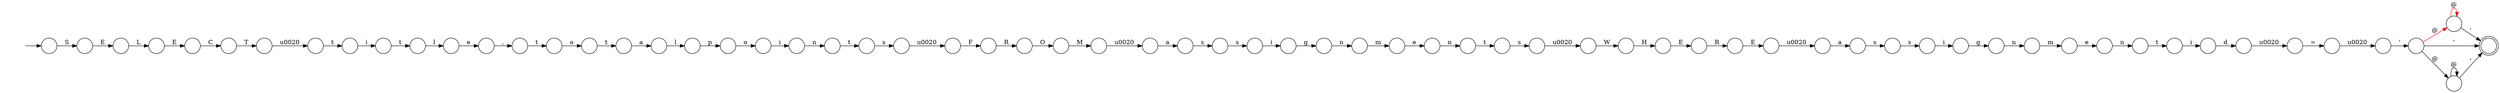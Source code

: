 digraph Automaton {
  rankdir = LR;
  0 [shape=circle,label=""];
  0 -> 24 [label="t"]
  1 [shape=circle,label=""];
  1 -> 28 [label="E"]
  2 [shape=circle,label=""];
  2 -> 58 [label="g"]
  3 [shape=circle,label=""];
  3 -> 5 [label="\u0020"]
  4 [shape=circle,label=""];
  4 -> 29 [label="i"]
  5 [shape=circle,label=""];
  5 -> 52 [label="a"]
  6 [shape=circle,label=""];
  6 -> 49 [label="t"]
  7 [shape=circle,label=""];
  7 -> 59 [label="l"]
  8 [shape=circle,label=""];
  8 -> 50 [label="t"]
  9 [shape=circle,label=""];
  9 -> 9 [label="@",color=red]
  9 -> 26 [label="'"]
  10 [shape=circle,label=""];
  10 -> 7 [label="t"]
  11 [shape=circle,label=""];
  11 -> 63 [label="\u0020"]
  12 [shape=circle,label=""];
  12 -> 56 [label="\u0020"]
  13 [shape=circle,label=""];
  13 -> 18 [label="L"]
  14 [shape=circle,label=""];
  14 -> 4 [label="s"]
  15 [shape=circle,label=""];
  15 -> 37 [label="R"]
  16 [shape=circle,label=""];
  16 -> 32 [label="e"]
  17 [shape=circle,label=""];
  17 -> 17 [label="@"]
  17 -> 26 [label="'"]
  18 [shape=circle,label=""];
  18 -> 27 [label="E"]
  19 [shape=circle,label=""];
  19 -> 53 [label="n"]
  20 [shape=circle,label=""];
  20 -> 54 [label="s"]
  21 [shape=circle,label=""];
  21 -> 8 [label="o"]
  22 [shape=circle,label=""];
  22 -> 48 [label="W"]
  23 [shape=circle,label=""];
  23 -> 42 [label="o"]
  24 [shape=circle,label=""];
  24 -> 43 [label="s"]
  25 [shape=circle,label=""];
  25 -> 15 [label="F"]
  26 [shape=doublecircle,label=""];
  27 [shape=circle,label=""];
  27 -> 33 [label="C"]
  28 [shape=circle,label=""];
  28 -> 31 [label="R"]
  29 [shape=circle,label=""];
  29 -> 19 [label="g"]
  30 [shape=circle,label=""];
  30 -> 66 [label="l"]
  31 [shape=circle,label=""];
  31 -> 3 [label="E"]
  32 [shape=circle,label=""];
  32 -> 0 [label="n"]
  33 [shape=circle,label=""];
  33 -> 11 [label="T"]
  34 [shape=circle,label=""];
  34 -> 60 [label="'"]
  35 [shape=circle,label=""];
  35 -> 6 [label="n"]
  36 [shape=circle,label=""];
  36 -> 12 [label="M"]
  37 [shape=circle,label=""];
  37 -> 36 [label="O"]
  38 [shape=circle,label=""];
  38 -> 64 [label="e"]
  39 [shape=circle,label=""];
  39 -> 55 [label="d"]
  40 [shape=circle,label=""];
  40 -> 16 [label="m"]
  41 [shape=circle,label=""];
  41 -> 62 [label="t"]
  42 [shape=circle,label=""];
  42 -> 35 [label="i"]
  43 [shape=circle,label=""];
  43 -> 22 [label="\u0020"]
  44 [shape=circle,label=""];
  initial [shape=plaintext,label=""];
  initial -> 44
  44 -> 45 [label="S"]
  45 [shape=circle,label=""];
  45 -> 13 [label="E"]
  46 [shape=circle,label=""];
  46 -> 34 [label="\u0020"]
  47 [shape=circle,label=""];
  47 -> 46 [label="="]
  48 [shape=circle,label=""];
  48 -> 1 [label="H"]
  49 [shape=circle,label=""];
  49 -> 57 [label="s"]
  50 [shape=circle,label=""];
  50 -> 30 [label="a"]
  51 [shape=circle,label=""];
  51 -> 10 [label="i"]
  52 [shape=circle,label=""];
  52 -> 14 [label="s"]
  53 [shape=circle,label=""];
  53 -> 38 [label="m"]
  54 [shape=circle,label=""];
  54 -> 2 [label="i"]
  55 [shape=circle,label=""];
  55 -> 47 [label="\u0020"]
  56 [shape=circle,label=""];
  56 -> 67 [label="a"]
  57 [shape=circle,label=""];
  57 -> 25 [label="\u0020"]
  58 [shape=circle,label=""];
  58 -> 40 [label="n"]
  59 [shape=circle,label=""];
  59 -> 61 [label="e"]
  60 [shape=circle,label=""];
  60 -> 17 [label="@"]
  60 -> 9 [label="@",color=red]
  60 -> 26 [label="'"]
  61 [shape=circle,label=""];
  61 -> 65 [label=","]
  62 [shape=circle,label=""];
  62 -> 39 [label="i"]
  63 [shape=circle,label=""];
  63 -> 51 [label="t"]
  64 [shape=circle,label=""];
  64 -> 41 [label="n"]
  65 [shape=circle,label=""];
  65 -> 21 [label="t"]
  66 [shape=circle,label=""];
  66 -> 23 [label="p"]
  67 [shape=circle,label=""];
  67 -> 20 [label="s"]
}
